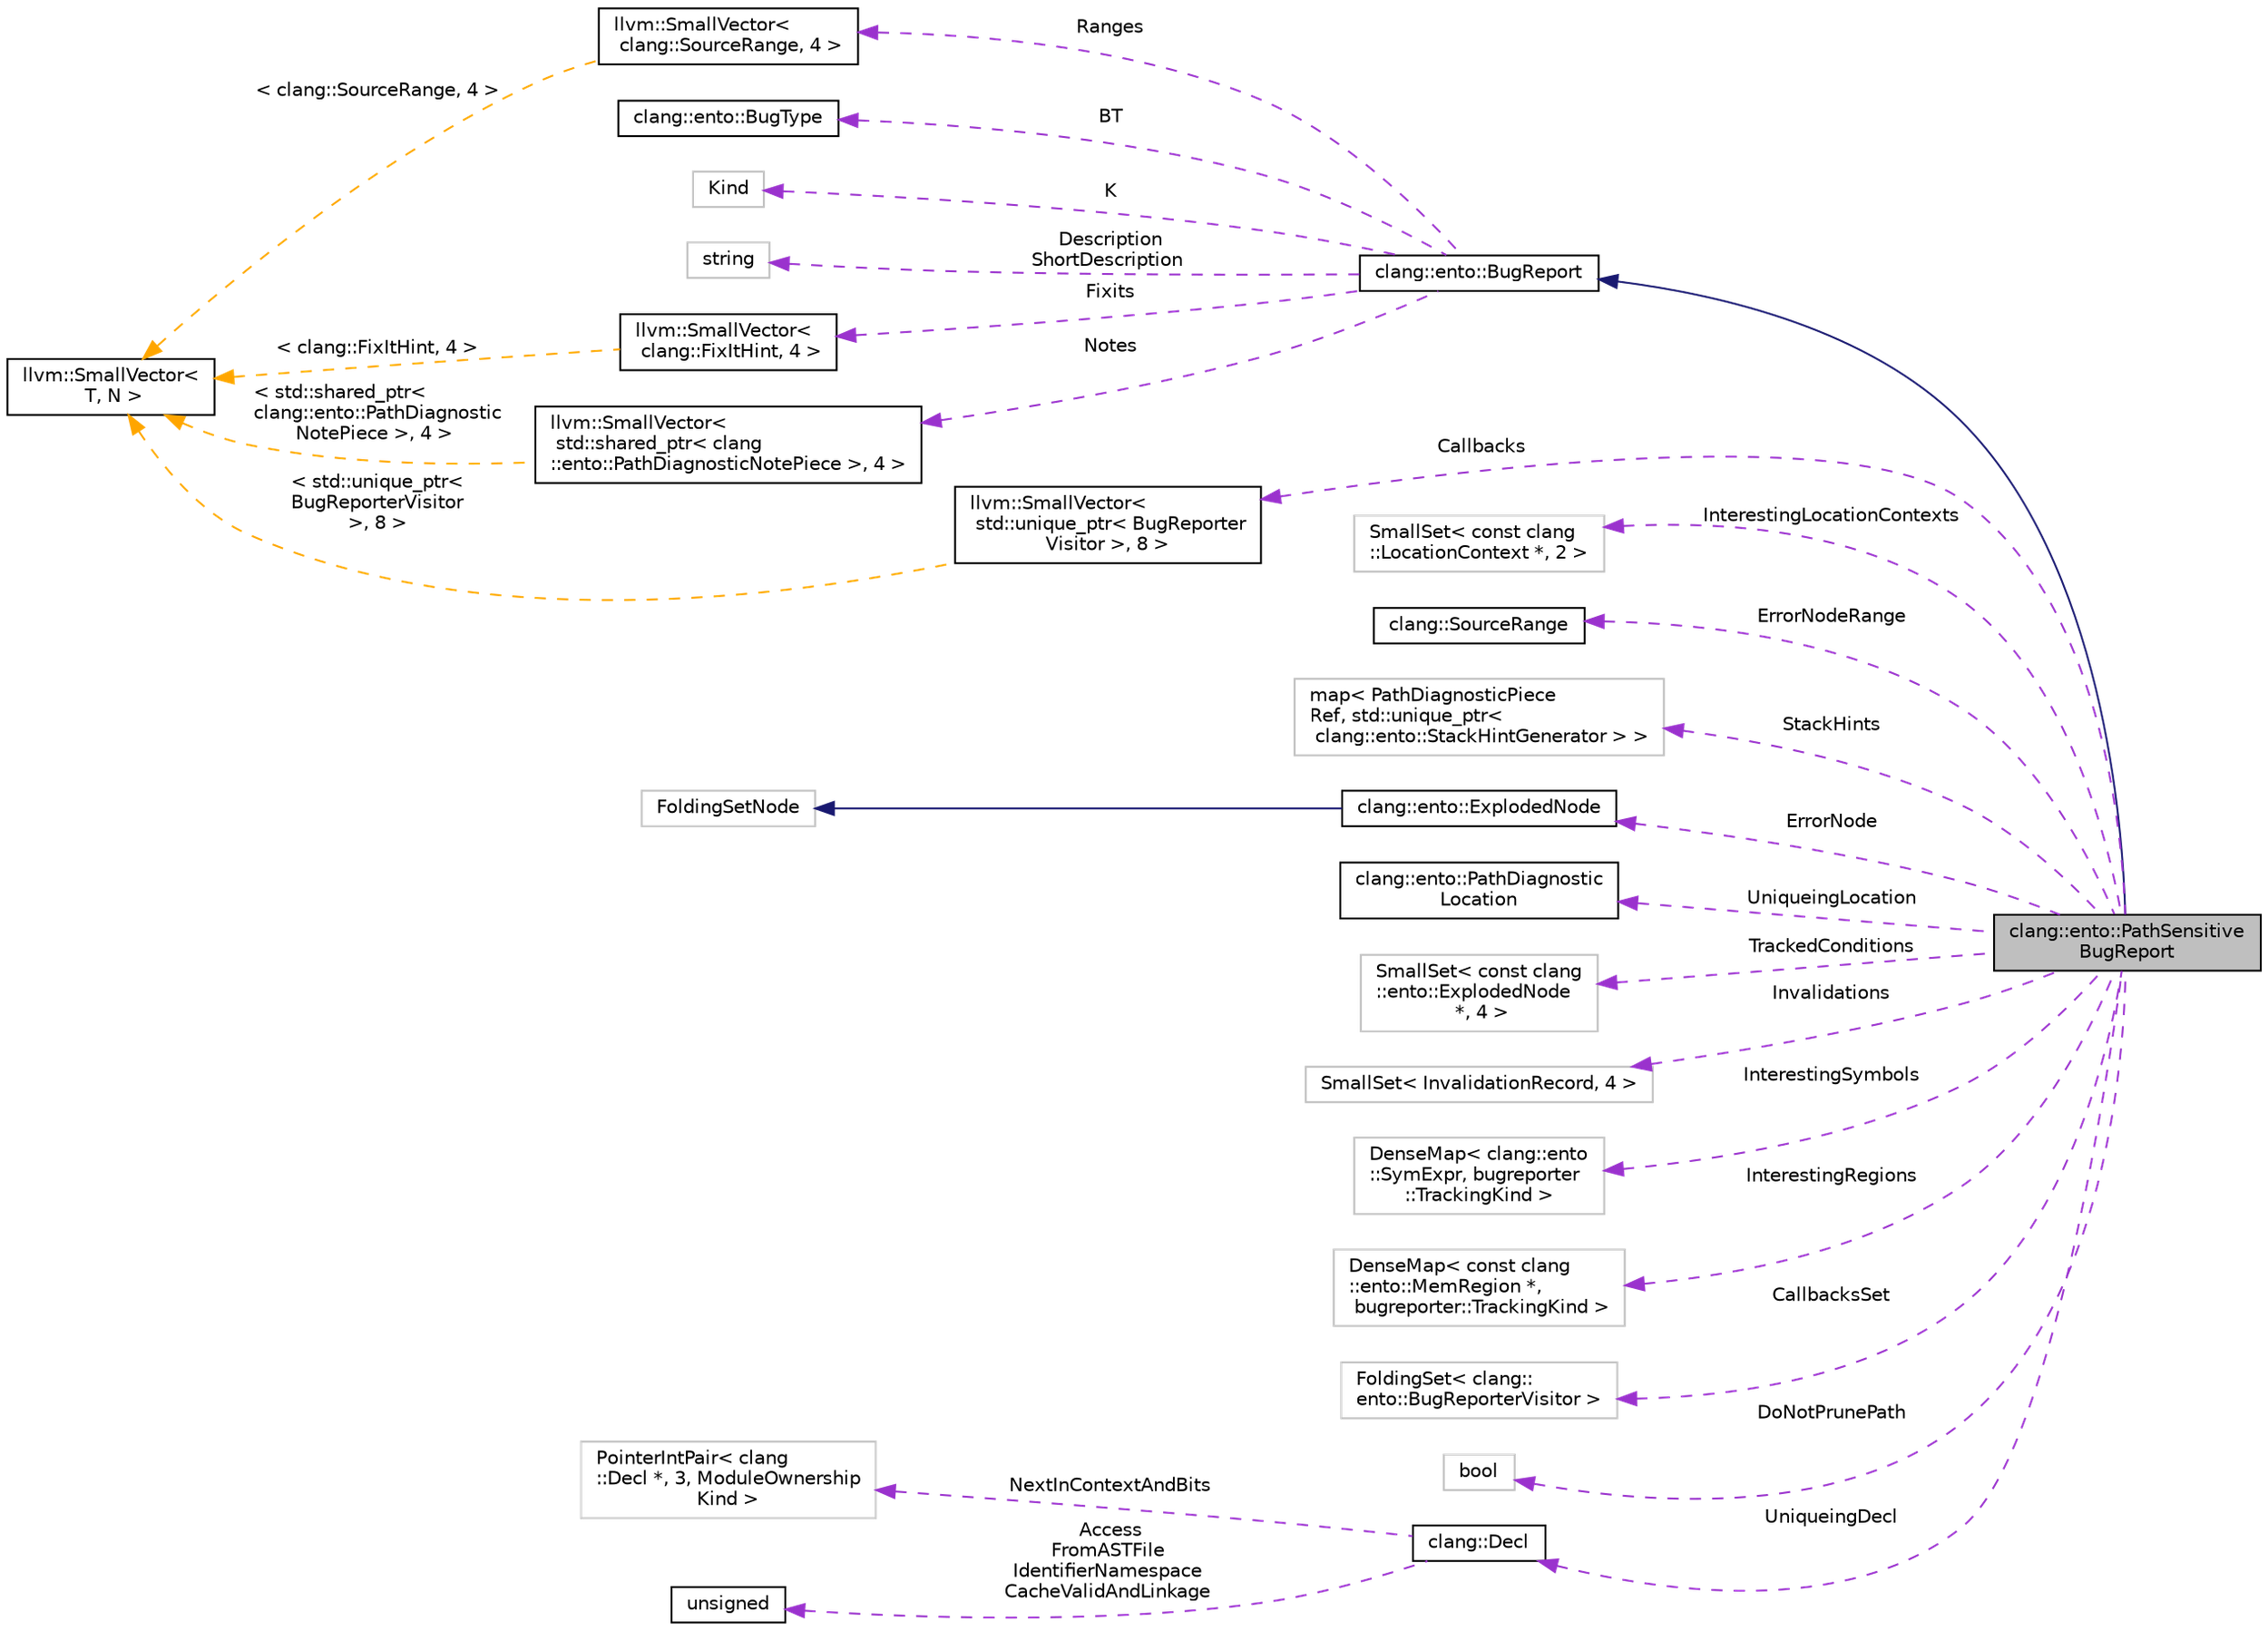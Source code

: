 digraph "clang::ento::PathSensitiveBugReport"
{
 // LATEX_PDF_SIZE
  bgcolor="transparent";
  edge [fontname="Helvetica",fontsize="10",labelfontname="Helvetica",labelfontsize="10"];
  node [fontname="Helvetica",fontsize="10",shape=record];
  rankdir="LR";
  Node1 [label="clang::ento::PathSensitive\lBugReport",height=0.2,width=0.4,color="black", fillcolor="grey75", style="filled", fontcolor="black",tooltip=" "];
  Node2 -> Node1 [dir="back",color="midnightblue",fontsize="10",style="solid",fontname="Helvetica"];
  Node2 [label="clang::ento::BugReport",height=0.2,width=0.4,color="black",URL="$classclang_1_1ento_1_1BugReport.html",tooltip="This class provides an interface through which checkers can create individual bug reports."];
  Node3 -> Node2 [dir="back",color="darkorchid3",fontsize="10",style="dashed",label=" Fixits" ,fontname="Helvetica"];
  Node3 [label="llvm::SmallVector\<\l clang::FixItHint, 4 \>",height=0.2,width=0.4,color="black",URL="$classllvm_1_1SmallVector.html",tooltip=" "];
  Node4 -> Node3 [dir="back",color="orange",fontsize="10",style="dashed",label=" \< clang::FixItHint, 4 \>" ,fontname="Helvetica"];
  Node4 [label="llvm::SmallVector\<\l T, N \>",height=0.2,width=0.4,color="black",URL="$classllvm_1_1SmallVector.html",tooltip=" "];
  Node5 -> Node2 [dir="back",color="darkorchid3",fontsize="10",style="dashed",label=" BT" ,fontname="Helvetica"];
  Node5 [label="clang::ento::BugType",height=0.2,width=0.4,color="black",URL="$classclang_1_1ento_1_1BugType.html",tooltip=" "];
  Node6 -> Node2 [dir="back",color="darkorchid3",fontsize="10",style="dashed",label=" Notes" ,fontname="Helvetica"];
  Node6 [label="llvm::SmallVector\<\l std::shared_ptr\< clang\l::ento::PathDiagnosticNotePiece \>, 4 \>",height=0.2,width=0.4,color="black",URL="$classllvm_1_1SmallVector.html",tooltip=" "];
  Node4 -> Node6 [dir="back",color="orange",fontsize="10",style="dashed",label=" \< std::shared_ptr\<\l clang::ento::PathDiagnostic\lNotePiece \>, 4 \>" ,fontname="Helvetica"];
  Node7 -> Node2 [dir="back",color="darkorchid3",fontsize="10",style="dashed",label=" Ranges" ,fontname="Helvetica"];
  Node7 [label="llvm::SmallVector\<\l clang::SourceRange, 4 \>",height=0.2,width=0.4,color="black",URL="$classllvm_1_1SmallVector.html",tooltip=" "];
  Node4 -> Node7 [dir="back",color="orange",fontsize="10",style="dashed",label=" \< clang::SourceRange, 4 \>" ,fontname="Helvetica"];
  Node8 -> Node2 [dir="back",color="darkorchid3",fontsize="10",style="dashed",label=" K" ,fontname="Helvetica"];
  Node8 [label="Kind",height=0.2,width=0.4,color="grey75",tooltip=" "];
  Node9 -> Node2 [dir="back",color="darkorchid3",fontsize="10",style="dashed",label=" Description\nShortDescription" ,fontname="Helvetica"];
  Node9 [label="string",height=0.2,width=0.4,color="grey75",tooltip=" "];
  Node10 -> Node1 [dir="back",color="darkorchid3",fontsize="10",style="dashed",label=" InterestingLocationContexts" ,fontname="Helvetica"];
  Node10 [label="SmallSet\< const clang\l::LocationContext *, 2 \>",height=0.2,width=0.4,color="grey75",tooltip=" "];
  Node11 -> Node1 [dir="back",color="darkorchid3",fontsize="10",style="dashed",label=" ErrorNodeRange" ,fontname="Helvetica"];
  Node11 [label="clang::SourceRange",height=0.2,width=0.4,color="black",URL="$classclang_1_1SourceRange.html",tooltip="A trivial tuple used to represent a source range."];
  Node12 -> Node1 [dir="back",color="darkorchid3",fontsize="10",style="dashed",label=" StackHints" ,fontname="Helvetica"];
  Node12 [label="map\< PathDiagnosticPiece\lRef, std::unique_ptr\<\l clang::ento::StackHintGenerator \> \>",height=0.2,width=0.4,color="grey75",tooltip=" "];
  Node13 -> Node1 [dir="back",color="darkorchid3",fontsize="10",style="dashed",label=" ErrorNode" ,fontname="Helvetica"];
  Node13 [label="clang::ento::ExplodedNode",height=0.2,width=0.4,color="black",URL="$classclang_1_1ento_1_1ExplodedNode.html",tooltip=" "];
  Node14 -> Node13 [dir="back",color="midnightblue",fontsize="10",style="solid",fontname="Helvetica"];
  Node14 [label="FoldingSetNode",height=0.2,width=0.4,color="grey75",tooltip=" "];
  Node15 -> Node1 [dir="back",color="darkorchid3",fontsize="10",style="dashed",label=" UniqueingLocation" ,fontname="Helvetica"];
  Node15 [label="clang::ento::PathDiagnostic\lLocation",height=0.2,width=0.4,color="black",URL="$classclang_1_1ento_1_1PathDiagnosticLocation.html",tooltip=" "];
  Node16 -> Node1 [dir="back",color="darkorchid3",fontsize="10",style="dashed",label=" TrackedConditions" ,fontname="Helvetica"];
  Node16 [label="SmallSet\< const clang\l::ento::ExplodedNode\l *, 4 \>",height=0.2,width=0.4,color="grey75",tooltip=" "];
  Node17 -> Node1 [dir="back",color="darkorchid3",fontsize="10",style="dashed",label=" Invalidations" ,fontname="Helvetica"];
  Node17 [label="SmallSet\< InvalidationRecord, 4 \>",height=0.2,width=0.4,color="grey75",tooltip=" "];
  Node18 -> Node1 [dir="back",color="darkorchid3",fontsize="10",style="dashed",label=" InterestingSymbols" ,fontname="Helvetica"];
  Node18 [label="DenseMap\< clang::ento\l::SymExpr, bugreporter\l::TrackingKind \>",height=0.2,width=0.4,color="grey75",tooltip=" "];
  Node19 -> Node1 [dir="back",color="darkorchid3",fontsize="10",style="dashed",label=" InterestingRegions" ,fontname="Helvetica"];
  Node19 [label="DenseMap\< const clang\l::ento::MemRegion *,\l bugreporter::TrackingKind \>",height=0.2,width=0.4,color="grey75",tooltip=" "];
  Node20 -> Node1 [dir="back",color="darkorchid3",fontsize="10",style="dashed",label=" CallbacksSet" ,fontname="Helvetica"];
  Node20 [label="FoldingSet\< clang::\lento::BugReporterVisitor \>",height=0.2,width=0.4,color="grey75",tooltip=" "];
  Node21 -> Node1 [dir="back",color="darkorchid3",fontsize="10",style="dashed",label=" DoNotPrunePath" ,fontname="Helvetica"];
  Node21 [label="bool",height=0.2,width=0.4,color="grey75",tooltip=" "];
  Node22 -> Node1 [dir="back",color="darkorchid3",fontsize="10",style="dashed",label=" Callbacks" ,fontname="Helvetica"];
  Node22 [label="llvm::SmallVector\<\l std::unique_ptr\< BugReporter\lVisitor \>, 8 \>",height=0.2,width=0.4,color="black",URL="$classllvm_1_1SmallVector.html",tooltip=" "];
  Node4 -> Node22 [dir="back",color="orange",fontsize="10",style="dashed",label=" \< std::unique_ptr\<\l BugReporterVisitor\l \>, 8 \>" ,fontname="Helvetica"];
  Node23 -> Node1 [dir="back",color="darkorchid3",fontsize="10",style="dashed",label=" UniqueingDecl" ,fontname="Helvetica"];
  Node23 [label="clang::Decl",height=0.2,width=0.4,color="black",URL="$classclang_1_1Decl.html",tooltip="Decl - This represents one declaration (or definition), e.g."];
  Node24 -> Node23 [dir="back",color="darkorchid3",fontsize="10",style="dashed",label=" NextInContextAndBits" ,fontname="Helvetica"];
  Node24 [label="PointerIntPair\< clang\l::Decl *, 3, ModuleOwnership\lKind \>",height=0.2,width=0.4,color="grey75",tooltip=" "];
  Node25 -> Node23 [dir="back",color="darkorchid3",fontsize="10",style="dashed",label=" Access\nFromASTFile\nIdentifierNamespace\nCacheValidAndLinkage" ,fontname="Helvetica"];
  Node25 [label="unsigned",height=0.2,width=0.4,color="black",URL="$classunsigned.html",tooltip=" "];
}

